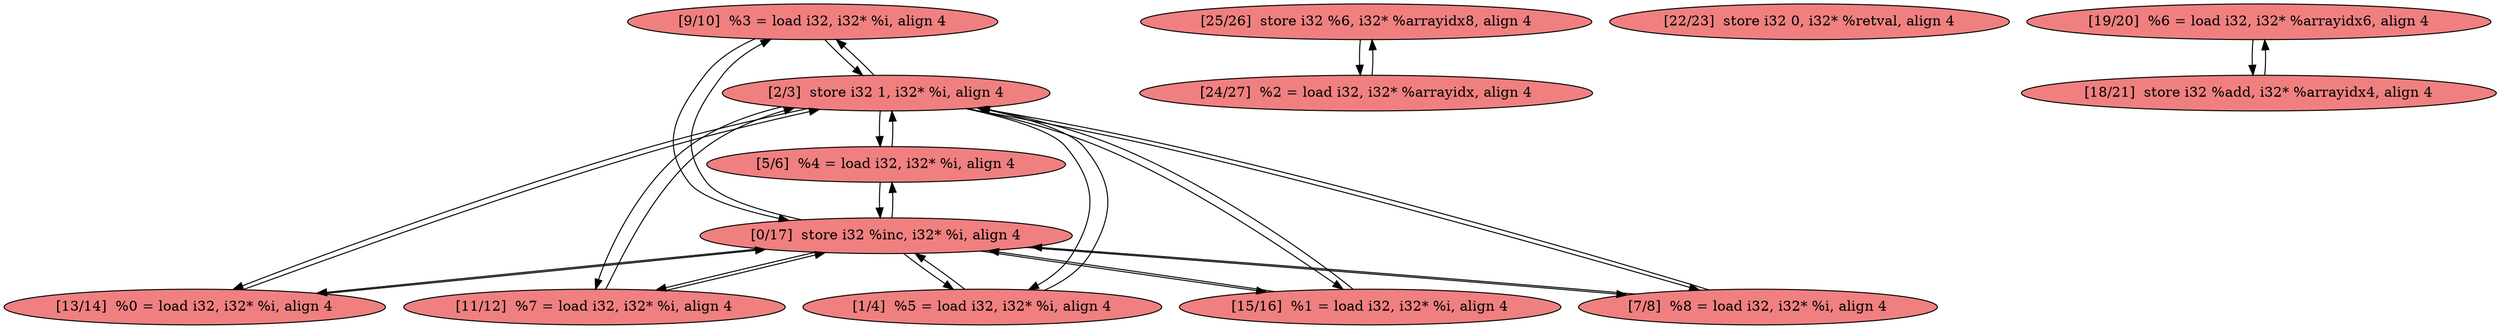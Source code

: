 
digraph G {


node27 [fillcolor=lightcoral,label="[9/10]  %3 = load i32, i32* %i, align 4",shape=ellipse,style=filled ]
node26 [fillcolor=lightcoral,label="[25/26]  store i32 %6, i32* %arrayidx8, align 4",shape=ellipse,style=filled ]
node21 [fillcolor=lightcoral,label="[22/23]  store i32 0, i32* %retval, align 4",shape=ellipse,style=filled ]
node20 [fillcolor=lightcoral,label="[2/3]  store i32 1, i32* %i, align 4",shape=ellipse,style=filled ]
node23 [fillcolor=lightcoral,label="[19/20]  %6 = load i32, i32* %arrayidx6, align 4",shape=ellipse,style=filled ]
node15 [fillcolor=lightcoral,label="[1/4]  %5 = load i32, i32* %i, align 4",shape=ellipse,style=filled ]
node25 [fillcolor=lightcoral,label="[15/16]  %1 = load i32, i32* %i, align 4",shape=ellipse,style=filled ]
node14 [fillcolor=lightcoral,label="[0/17]  store i32 %inc, i32* %i, align 4",shape=ellipse,style=filled ]
node17 [fillcolor=lightcoral,label="[18/21]  store i32 %add, i32* %arrayidx4, align 4",shape=ellipse,style=filled ]
node22 [fillcolor=lightcoral,label="[24/27]  %2 = load i32, i32* %arrayidx, align 4",shape=ellipse,style=filled ]
node18 [fillcolor=lightcoral,label="[7/8]  %8 = load i32, i32* %i, align 4",shape=ellipse,style=filled ]
node24 [fillcolor=lightcoral,label="[13/14]  %0 = load i32, i32* %i, align 4",shape=ellipse,style=filled ]
node16 [fillcolor=lightcoral,label="[11/12]  %7 = load i32, i32* %i, align 4",shape=ellipse,style=filled ]
node19 [fillcolor=lightcoral,label="[5/6]  %4 = load i32, i32* %i, align 4",shape=ellipse,style=filled ]

node26->node22 [ ]
node25->node14 [ ]
node24->node14 [ ]
node18->node14 [ ]
node22->node26 [ ]
node14->node18 [ ]
node20->node25 [ ]
node27->node14 [ ]
node25->node20 [ ]
node14->node27 [ ]
node17->node23 [ ]
node15->node14 [ ]
node23->node17 [ ]
node14->node25 [ ]
node14->node15 [ ]
node27->node20 [ ]
node20->node27 [ ]
node14->node16 [ ]
node20->node18 [ ]
node16->node14 [ ]
node20->node24 [ ]
node16->node20 [ ]
node14->node24 [ ]
node20->node16 [ ]
node19->node14 [ ]
node15->node20 [ ]
node19->node20 [ ]
node18->node20 [ ]
node14->node19 [ ]
node20->node15 [ ]
node20->node19 [ ]
node24->node20 [ ]


}
